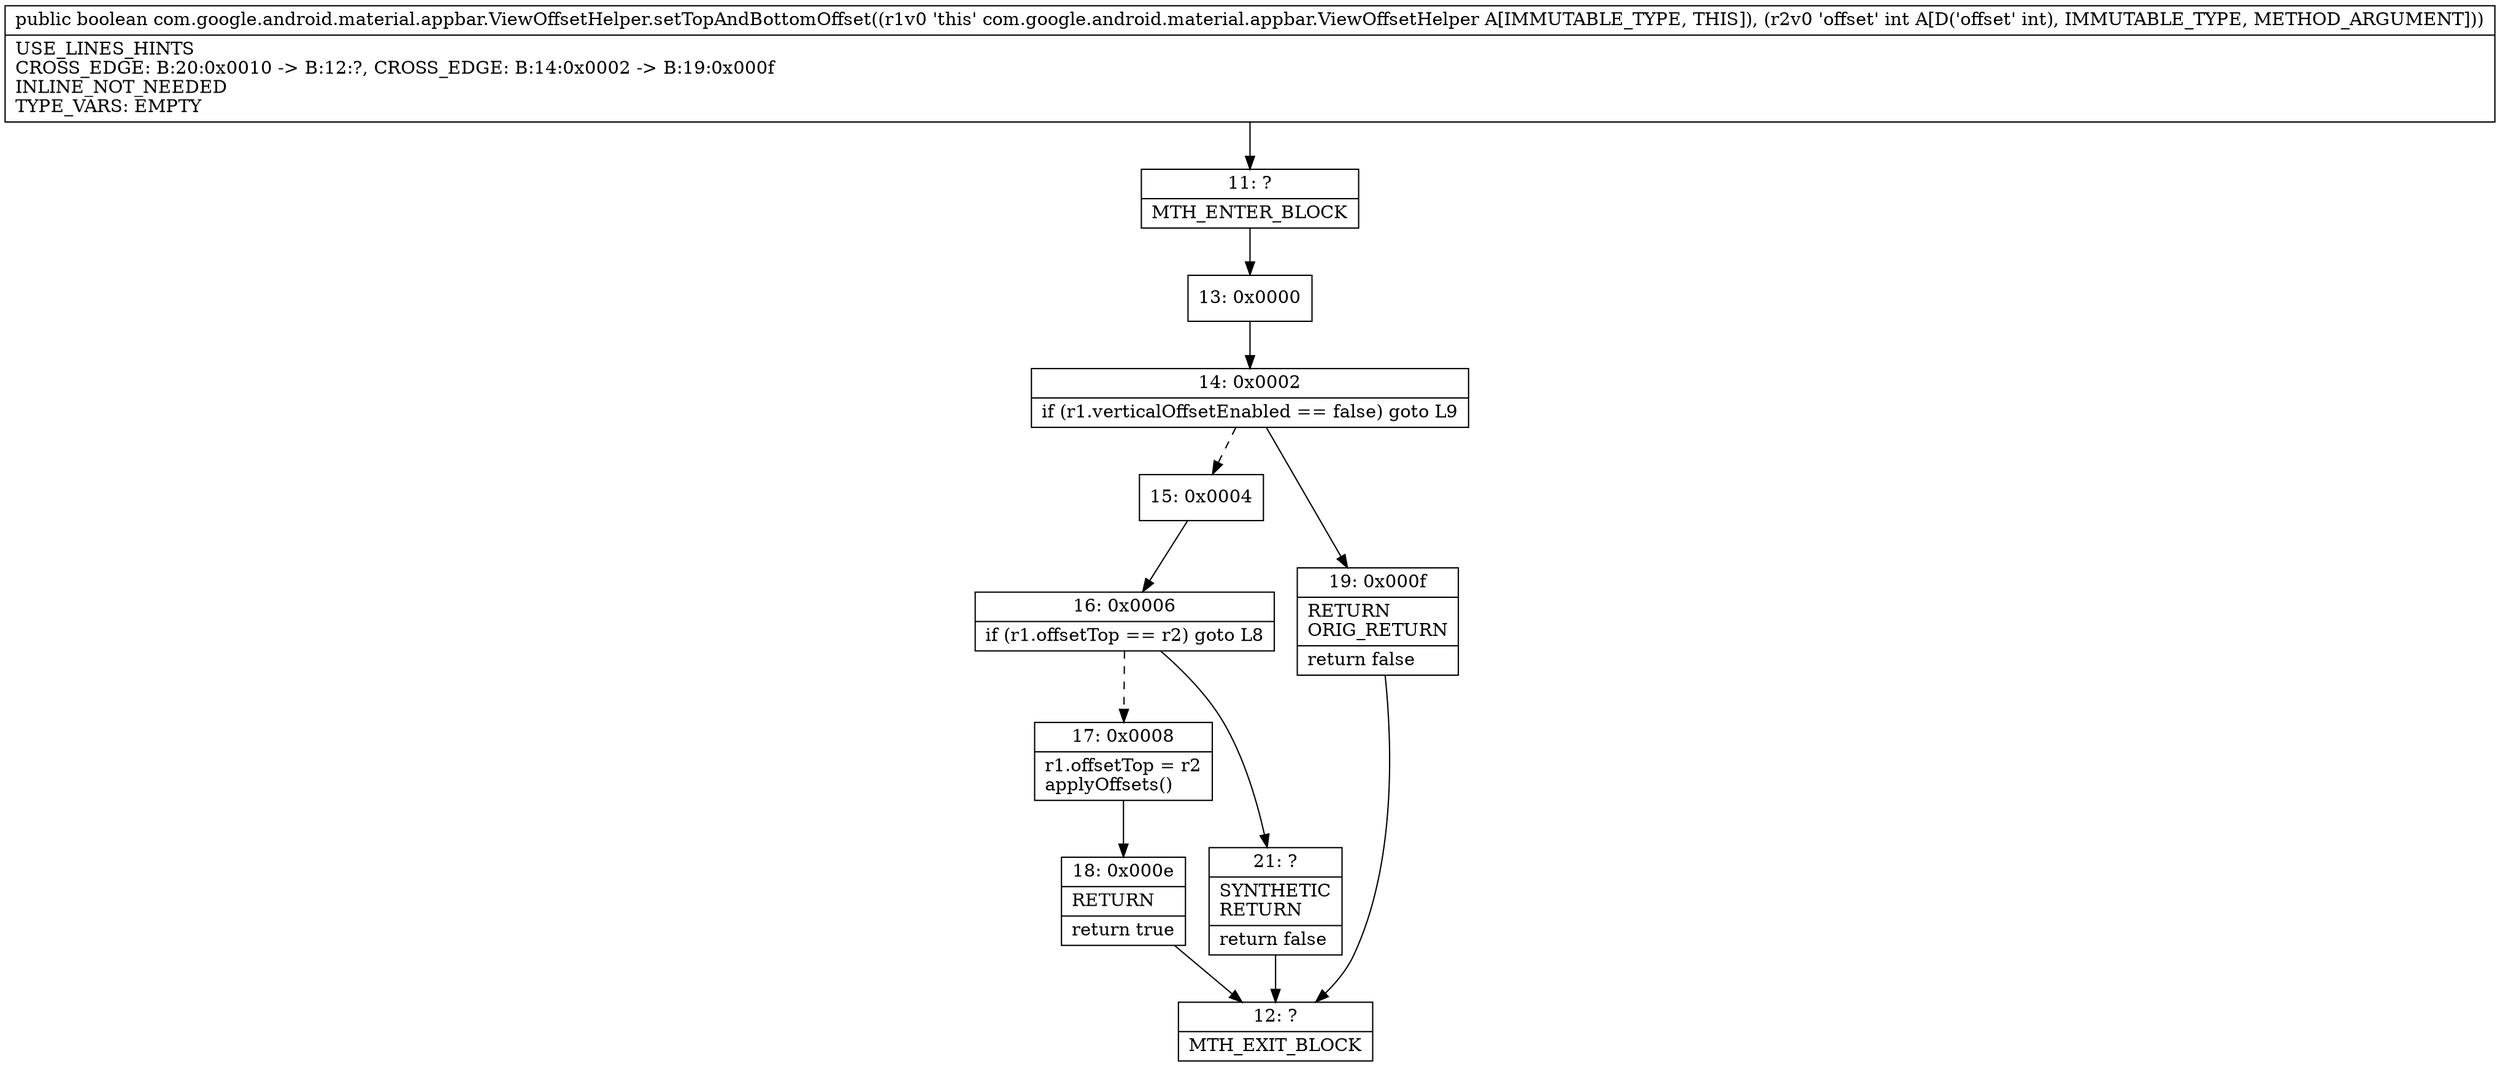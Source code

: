 digraph "CFG forcom.google.android.material.appbar.ViewOffsetHelper.setTopAndBottomOffset(I)Z" {
Node_11 [shape=record,label="{11\:\ ?|MTH_ENTER_BLOCK\l}"];
Node_13 [shape=record,label="{13\:\ 0x0000}"];
Node_14 [shape=record,label="{14\:\ 0x0002|if (r1.verticalOffsetEnabled == false) goto L9\l}"];
Node_15 [shape=record,label="{15\:\ 0x0004}"];
Node_16 [shape=record,label="{16\:\ 0x0006|if (r1.offsetTop == r2) goto L8\l}"];
Node_17 [shape=record,label="{17\:\ 0x0008|r1.offsetTop = r2\lapplyOffsets()\l}"];
Node_18 [shape=record,label="{18\:\ 0x000e|RETURN\l|return true\l}"];
Node_12 [shape=record,label="{12\:\ ?|MTH_EXIT_BLOCK\l}"];
Node_21 [shape=record,label="{21\:\ ?|SYNTHETIC\lRETURN\l|return false\l}"];
Node_19 [shape=record,label="{19\:\ 0x000f|RETURN\lORIG_RETURN\l|return false\l}"];
MethodNode[shape=record,label="{public boolean com.google.android.material.appbar.ViewOffsetHelper.setTopAndBottomOffset((r1v0 'this' com.google.android.material.appbar.ViewOffsetHelper A[IMMUTABLE_TYPE, THIS]), (r2v0 'offset' int A[D('offset' int), IMMUTABLE_TYPE, METHOD_ARGUMENT]))  | USE_LINES_HINTS\lCROSS_EDGE: B:20:0x0010 \-\> B:12:?, CROSS_EDGE: B:14:0x0002 \-\> B:19:0x000f\lINLINE_NOT_NEEDED\lTYPE_VARS: EMPTY\l}"];
MethodNode -> Node_11;Node_11 -> Node_13;
Node_13 -> Node_14;
Node_14 -> Node_15[style=dashed];
Node_14 -> Node_19;
Node_15 -> Node_16;
Node_16 -> Node_17[style=dashed];
Node_16 -> Node_21;
Node_17 -> Node_18;
Node_18 -> Node_12;
Node_21 -> Node_12;
Node_19 -> Node_12;
}

